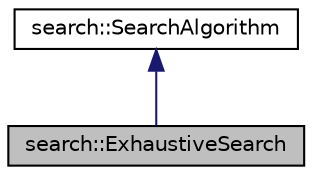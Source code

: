 digraph "search::ExhaustiveSearch"
{
 // LATEX_PDF_SIZE
  edge [fontname="Helvetica",fontsize="10",labelfontname="Helvetica",labelfontsize="10"];
  node [fontname="Helvetica",fontsize="10",shape=record];
  Node1 [label="search::ExhaustiveSearch",height=0.2,width=0.4,color="black", fillcolor="grey75", style="filled", fontcolor="black",tooltip=" "];
  Node2 -> Node1 [dir="back",color="midnightblue",fontsize="10",style="solid",fontname="Helvetica"];
  Node2 [label="search::SearchAlgorithm",height=0.2,width=0.4,color="black", fillcolor="white", style="filled",URL="$classsearch_1_1SearchAlgorithm.html",tooltip=" "];
}
